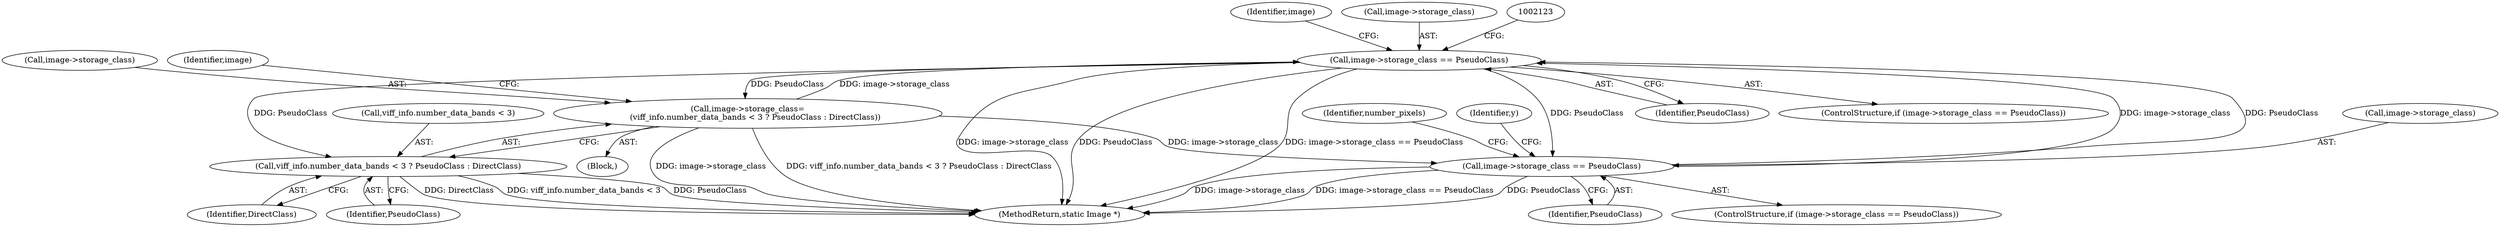 digraph "0_ImageMagick_f6e9d0d9955e85bdd7540b251cd50d598dacc5e6_70@pointer" {
"1002117" [label="(Call,image->storage_class == PseudoClass)"];
"1001818" [label="(Call,image->storage_class == PseudoClass)"];
"1001115" [label="(Call,image->storage_class=\n      (viff_info.number_data_bands < 3 ? PseudoClass : DirectClass))"];
"1002117" [label="(Call,image->storage_class == PseudoClass)"];
"1001119" [label="(Call,viff_info.number_data_bands < 3 ? PseudoClass : DirectClass)"];
"1001819" [label="(Call,image->storage_class)"];
"1001126" [label="(Identifier,DirectClass)"];
"1001914" [label="(Identifier,number_pixels)"];
"1001818" [label="(Call,image->storage_class == PseudoClass)"];
"1001825" [label="(Identifier,y)"];
"1002121" [label="(Identifier,PseudoClass)"];
"1002129" [label="(Identifier,image)"];
"1002117" [label="(Call,image->storage_class == PseudoClass)"];
"1000215" [label="(Block,)"];
"1001115" [label="(Call,image->storage_class=\n      (viff_info.number_data_bands < 3 ? PseudoClass : DirectClass))"];
"1001125" [label="(Identifier,PseudoClass)"];
"1001120" [label="(Call,viff_info.number_data_bands < 3)"];
"1001822" [label="(Identifier,PseudoClass)"];
"1002116" [label="(ControlStructure,if (image->storage_class == PseudoClass))"];
"1001116" [label="(Call,image->storage_class)"];
"1001129" [label="(Identifier,image)"];
"1002118" [label="(Call,image->storage_class)"];
"1001817" [label="(ControlStructure,if (image->storage_class == PseudoClass))"];
"1001119" [label="(Call,viff_info.number_data_bands < 3 ? PseudoClass : DirectClass)"];
"1002234" [label="(MethodReturn,static Image *)"];
"1002117" -> "1002116"  [label="AST: "];
"1002117" -> "1002121"  [label="CFG: "];
"1002118" -> "1002117"  [label="AST: "];
"1002121" -> "1002117"  [label="AST: "];
"1002123" -> "1002117"  [label="CFG: "];
"1002129" -> "1002117"  [label="CFG: "];
"1002117" -> "1002234"  [label="DDG: image->storage_class"];
"1002117" -> "1002234"  [label="DDG: PseudoClass"];
"1002117" -> "1002234"  [label="DDG: image->storage_class == PseudoClass"];
"1002117" -> "1001115"  [label="DDG: PseudoClass"];
"1002117" -> "1001119"  [label="DDG: PseudoClass"];
"1002117" -> "1001818"  [label="DDG: PseudoClass"];
"1001818" -> "1002117"  [label="DDG: image->storage_class"];
"1001818" -> "1002117"  [label="DDG: PseudoClass"];
"1001115" -> "1002117"  [label="DDG: image->storage_class"];
"1001818" -> "1001817"  [label="AST: "];
"1001818" -> "1001822"  [label="CFG: "];
"1001819" -> "1001818"  [label="AST: "];
"1001822" -> "1001818"  [label="AST: "];
"1001825" -> "1001818"  [label="CFG: "];
"1001914" -> "1001818"  [label="CFG: "];
"1001818" -> "1002234"  [label="DDG: PseudoClass"];
"1001818" -> "1002234"  [label="DDG: image->storage_class"];
"1001818" -> "1002234"  [label="DDG: image->storage_class == PseudoClass"];
"1001115" -> "1001818"  [label="DDG: image->storage_class"];
"1001115" -> "1000215"  [label="AST: "];
"1001115" -> "1001119"  [label="CFG: "];
"1001116" -> "1001115"  [label="AST: "];
"1001119" -> "1001115"  [label="AST: "];
"1001129" -> "1001115"  [label="CFG: "];
"1001115" -> "1002234"  [label="DDG: image->storage_class"];
"1001115" -> "1002234"  [label="DDG: viff_info.number_data_bands < 3 ? PseudoClass : DirectClass"];
"1001119" -> "1001125"  [label="CFG: "];
"1001119" -> "1001126"  [label="CFG: "];
"1001120" -> "1001119"  [label="AST: "];
"1001125" -> "1001119"  [label="AST: "];
"1001126" -> "1001119"  [label="AST: "];
"1001119" -> "1002234"  [label="DDG: DirectClass"];
"1001119" -> "1002234"  [label="DDG: viff_info.number_data_bands < 3"];
"1001119" -> "1002234"  [label="DDG: PseudoClass"];
}
